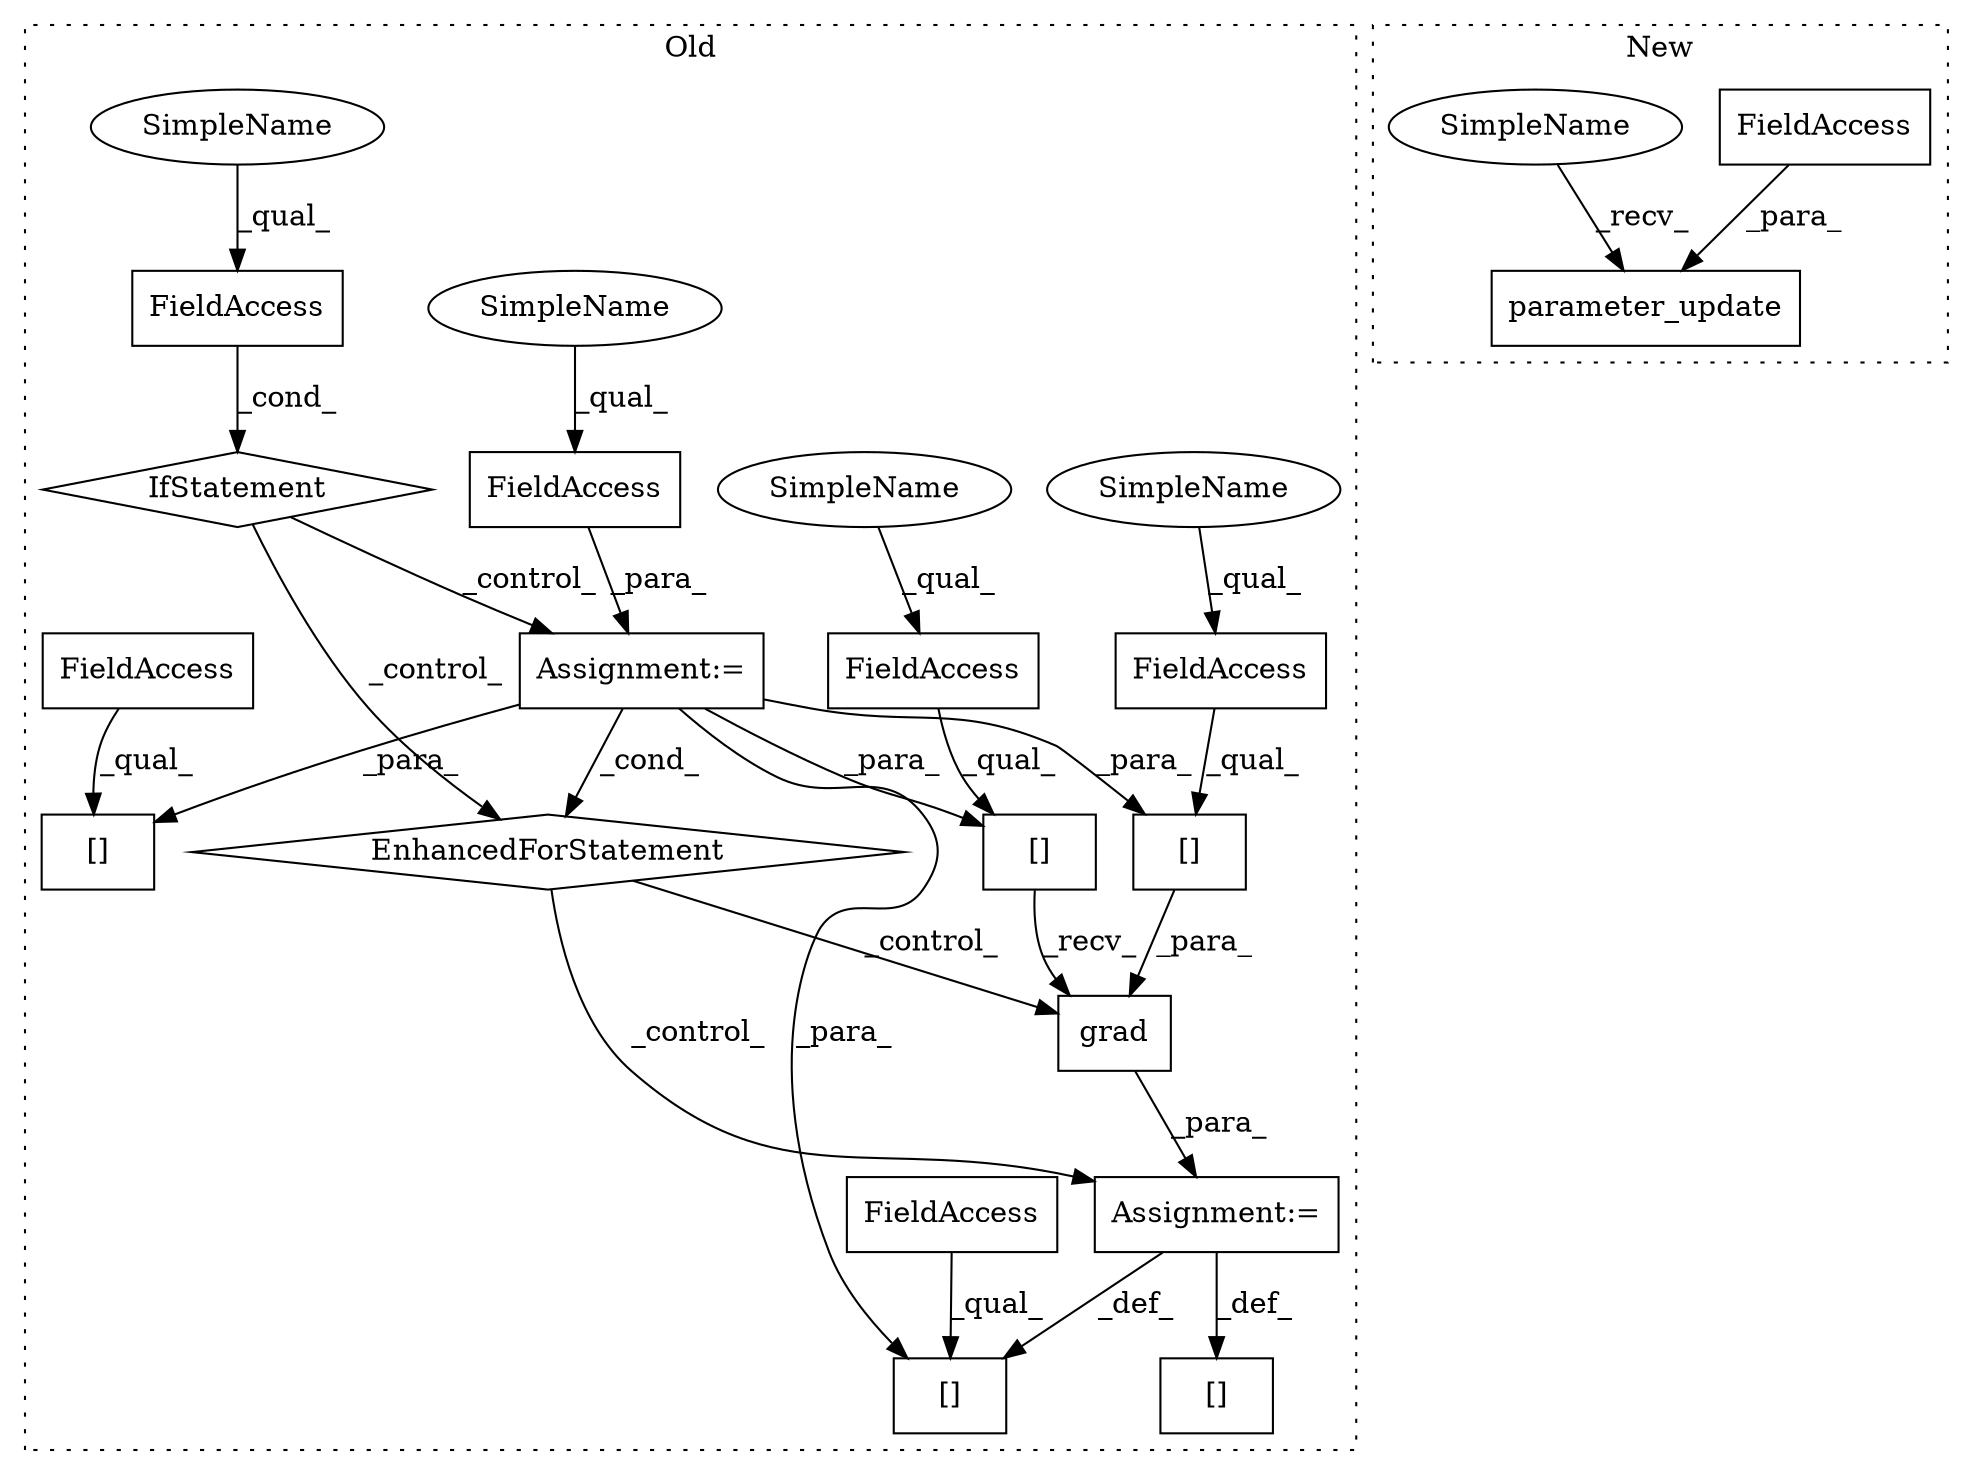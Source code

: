 digraph G {
subgraph cluster0 {
1 [label="EnhancedForStatement" a="70" s="3120,3200" l="57,2" shape="diamond"];
3 [label="FieldAccess" a="22" s="3097" l="13" shape="box"];
4 [label="FieldAccess" a="22" s="3252" l="12" shape="box"];
5 [label="[]" a="2" s="3252,3268" l="13,1" shape="box"];
6 [label="FieldAccess" a="22" s="3228" l="13" shape="box"];
7 [label="[]" a="2" s="3228,3245" l="14,1" shape="box"];
8 [label="FieldAccess" a="22" s="3187" l="13" shape="box"];
9 [label="IfStatement" a="25" s="3093,3110" l="4,2" shape="diamond"];
10 [label="Assignment:=" a="7" s="3226" l="2" shape="box"];
11 [label="[]" a="2" s="3212,3225" l="10,1" shape="box"];
12 [label="FieldAccess" a="22" s="3212" l="9" shape="box"];
13 [label="[]" a="2" s="3448,3464" l="13,1" shape="box"];
14 [label="Assignment:=" a="7" s="3120,3200" l="57,2" shape="box"];
15 [label="[]" a="2" s="3212,3225" l="10,1" shape="box"];
16 [label="FieldAccess" a="22" s="3212" l="9" shape="box"];
17 [label="grad" a="32" s="3247,3269" l="5,1" shape="box"];
19 [label="SimpleName" a="42" s="3228" l="5" shape="ellipse"];
20 [label="SimpleName" a="42" s="3187" l="5" shape="ellipse"];
21 [label="SimpleName" a="42" s="3097" l="5" shape="ellipse"];
22 [label="SimpleName" a="42" s="3252" l="5" shape="ellipse"];
label = "Old";
style="dotted";
}
subgraph cluster1 {
2 [label="parameter_update" a="32" s="5008,5035" l="17,1" shape="box"];
18 [label="FieldAccess" a="22" s="5025" l="10" shape="box"];
23 [label="SimpleName" a="42" s="5002" l="5" shape="ellipse"];
label = "New";
style="dotted";
}
1 -> 10 [label="_control_"];
1 -> 17 [label="_control_"];
3 -> 9 [label="_cond_"];
4 -> 5 [label="_qual_"];
5 -> 17 [label="_para_"];
6 -> 7 [label="_qual_"];
7 -> 17 [label="_recv_"];
8 -> 14 [label="_para_"];
9 -> 1 [label="_control_"];
9 -> 14 [label="_control_"];
10 -> 13 [label="_def_"];
10 -> 11 [label="_def_"];
12 -> 11 [label="_qual_"];
14 -> 7 [label="_para_"];
14 -> 1 [label="_cond_"];
14 -> 5 [label="_para_"];
14 -> 15 [label="_para_"];
14 -> 11 [label="_para_"];
16 -> 15 [label="_qual_"];
17 -> 10 [label="_para_"];
18 -> 2 [label="_para_"];
19 -> 6 [label="_qual_"];
20 -> 8 [label="_qual_"];
21 -> 3 [label="_qual_"];
22 -> 4 [label="_qual_"];
23 -> 2 [label="_recv_"];
}